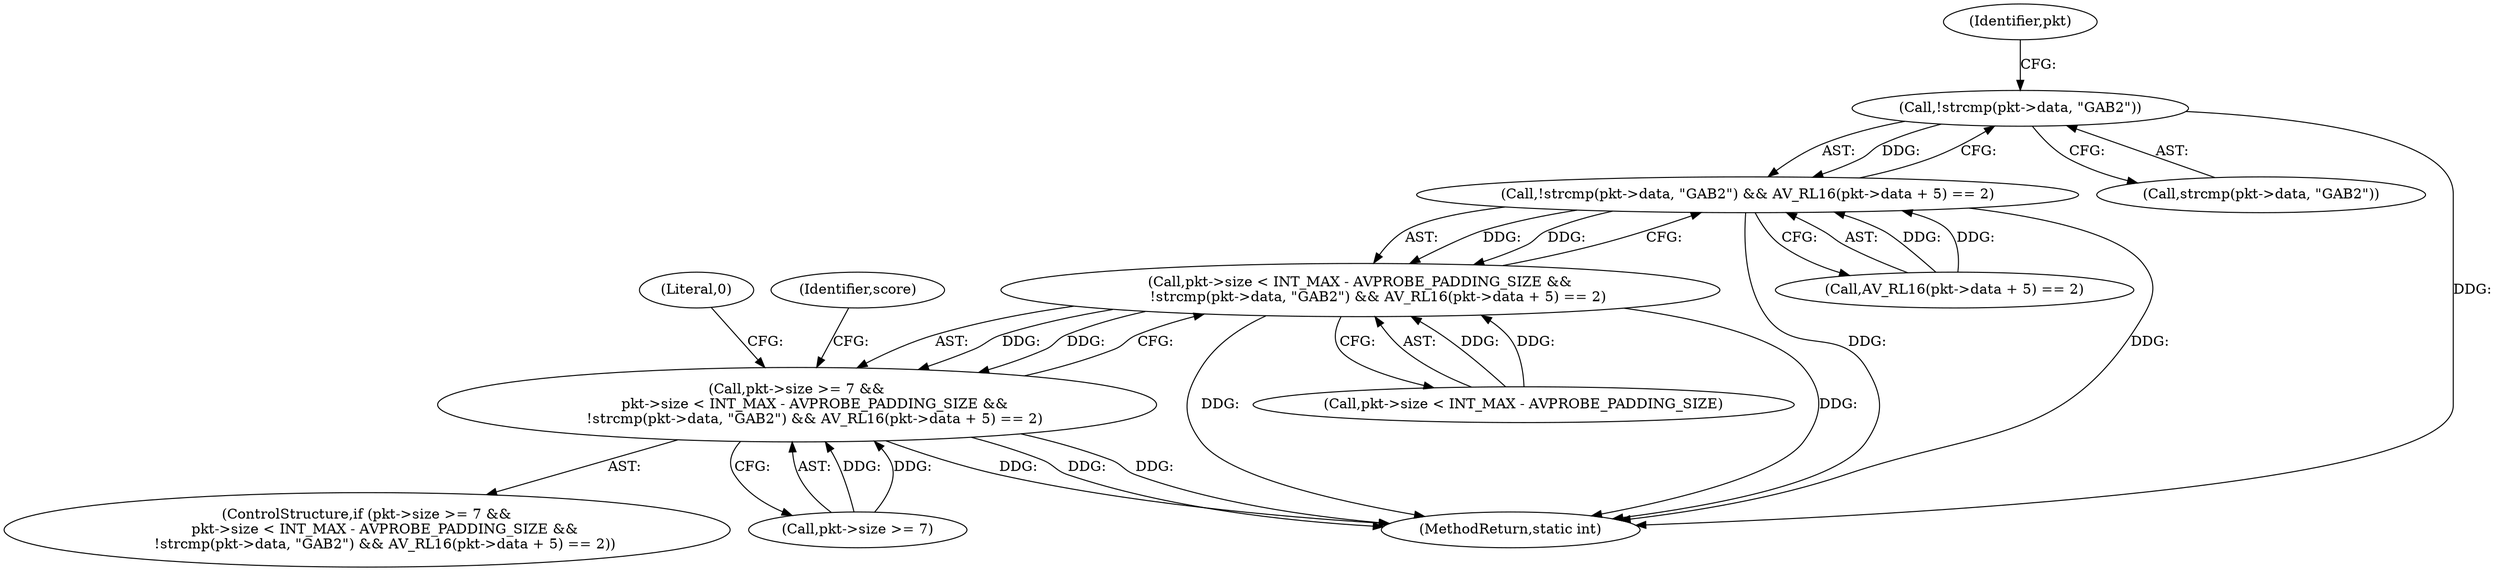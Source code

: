 digraph "0_FFmpeg_a5d849b149ca67ced2d271dc84db0bc95a548abb@API" {
"1000123" [label="(Call,!strcmp(pkt->data, \"GAB2\"))"];
"1000122" [label="(Call,!strcmp(pkt->data, \"GAB2\") && AV_RL16(pkt->data + 5) == 2)"];
"1000114" [label="(Call,pkt->size < INT_MAX - AVPROBE_PADDING_SIZE &&\n        !strcmp(pkt->data, \"GAB2\") && AV_RL16(pkt->data + 5) == 2)"];
"1000108" [label="(Call,pkt->size >= 7 &&\n        pkt->size < INT_MAX - AVPROBE_PADDING_SIZE &&\n        !strcmp(pkt->data, \"GAB2\") && AV_RL16(pkt->data + 5) == 2)"];
"1000115" [label="(Call,pkt->size < INT_MAX - AVPROBE_PADDING_SIZE)"];
"1000124" [label="(Call,strcmp(pkt->data, \"GAB2\"))"];
"1000129" [label="(Call,AV_RL16(pkt->data + 5) == 2)"];
"1000381" [label="(Literal,0)"];
"1000133" [label="(Identifier,pkt)"];
"1000382" [label="(MethodReturn,static int)"];
"1000114" [label="(Call,pkt->size < INT_MAX - AVPROBE_PADDING_SIZE &&\n        !strcmp(pkt->data, \"GAB2\") && AV_RL16(pkt->data + 5) == 2)"];
"1000107" [label="(ControlStructure,if (pkt->size >= 7 &&\n        pkt->size < INT_MAX - AVPROBE_PADDING_SIZE &&\n        !strcmp(pkt->data, \"GAB2\") && AV_RL16(pkt->data + 5) == 2))"];
"1000109" [label="(Call,pkt->size >= 7)"];
"1000141" [label="(Identifier,score)"];
"1000122" [label="(Call,!strcmp(pkt->data, \"GAB2\") && AV_RL16(pkt->data + 5) == 2)"];
"1000123" [label="(Call,!strcmp(pkt->data, \"GAB2\"))"];
"1000108" [label="(Call,pkt->size >= 7 &&\n        pkt->size < INT_MAX - AVPROBE_PADDING_SIZE &&\n        !strcmp(pkt->data, \"GAB2\") && AV_RL16(pkt->data + 5) == 2)"];
"1000123" -> "1000122"  [label="AST: "];
"1000123" -> "1000124"  [label="CFG: "];
"1000124" -> "1000123"  [label="AST: "];
"1000133" -> "1000123"  [label="CFG: "];
"1000122" -> "1000123"  [label="CFG: "];
"1000123" -> "1000382"  [label="DDG: "];
"1000123" -> "1000122"  [label="DDG: "];
"1000122" -> "1000114"  [label="AST: "];
"1000122" -> "1000129"  [label="CFG: "];
"1000129" -> "1000122"  [label="AST: "];
"1000114" -> "1000122"  [label="CFG: "];
"1000122" -> "1000382"  [label="DDG: "];
"1000122" -> "1000382"  [label="DDG: "];
"1000122" -> "1000114"  [label="DDG: "];
"1000122" -> "1000114"  [label="DDG: "];
"1000129" -> "1000122"  [label="DDG: "];
"1000129" -> "1000122"  [label="DDG: "];
"1000114" -> "1000108"  [label="AST: "];
"1000114" -> "1000115"  [label="CFG: "];
"1000115" -> "1000114"  [label="AST: "];
"1000108" -> "1000114"  [label="CFG: "];
"1000114" -> "1000382"  [label="DDG: "];
"1000114" -> "1000382"  [label="DDG: "];
"1000114" -> "1000108"  [label="DDG: "];
"1000114" -> "1000108"  [label="DDG: "];
"1000115" -> "1000114"  [label="DDG: "];
"1000115" -> "1000114"  [label="DDG: "];
"1000108" -> "1000107"  [label="AST: "];
"1000108" -> "1000109"  [label="CFG: "];
"1000109" -> "1000108"  [label="AST: "];
"1000141" -> "1000108"  [label="CFG: "];
"1000381" -> "1000108"  [label="CFG: "];
"1000108" -> "1000382"  [label="DDG: "];
"1000108" -> "1000382"  [label="DDG: "];
"1000108" -> "1000382"  [label="DDG: "];
"1000109" -> "1000108"  [label="DDG: "];
"1000109" -> "1000108"  [label="DDG: "];
}
